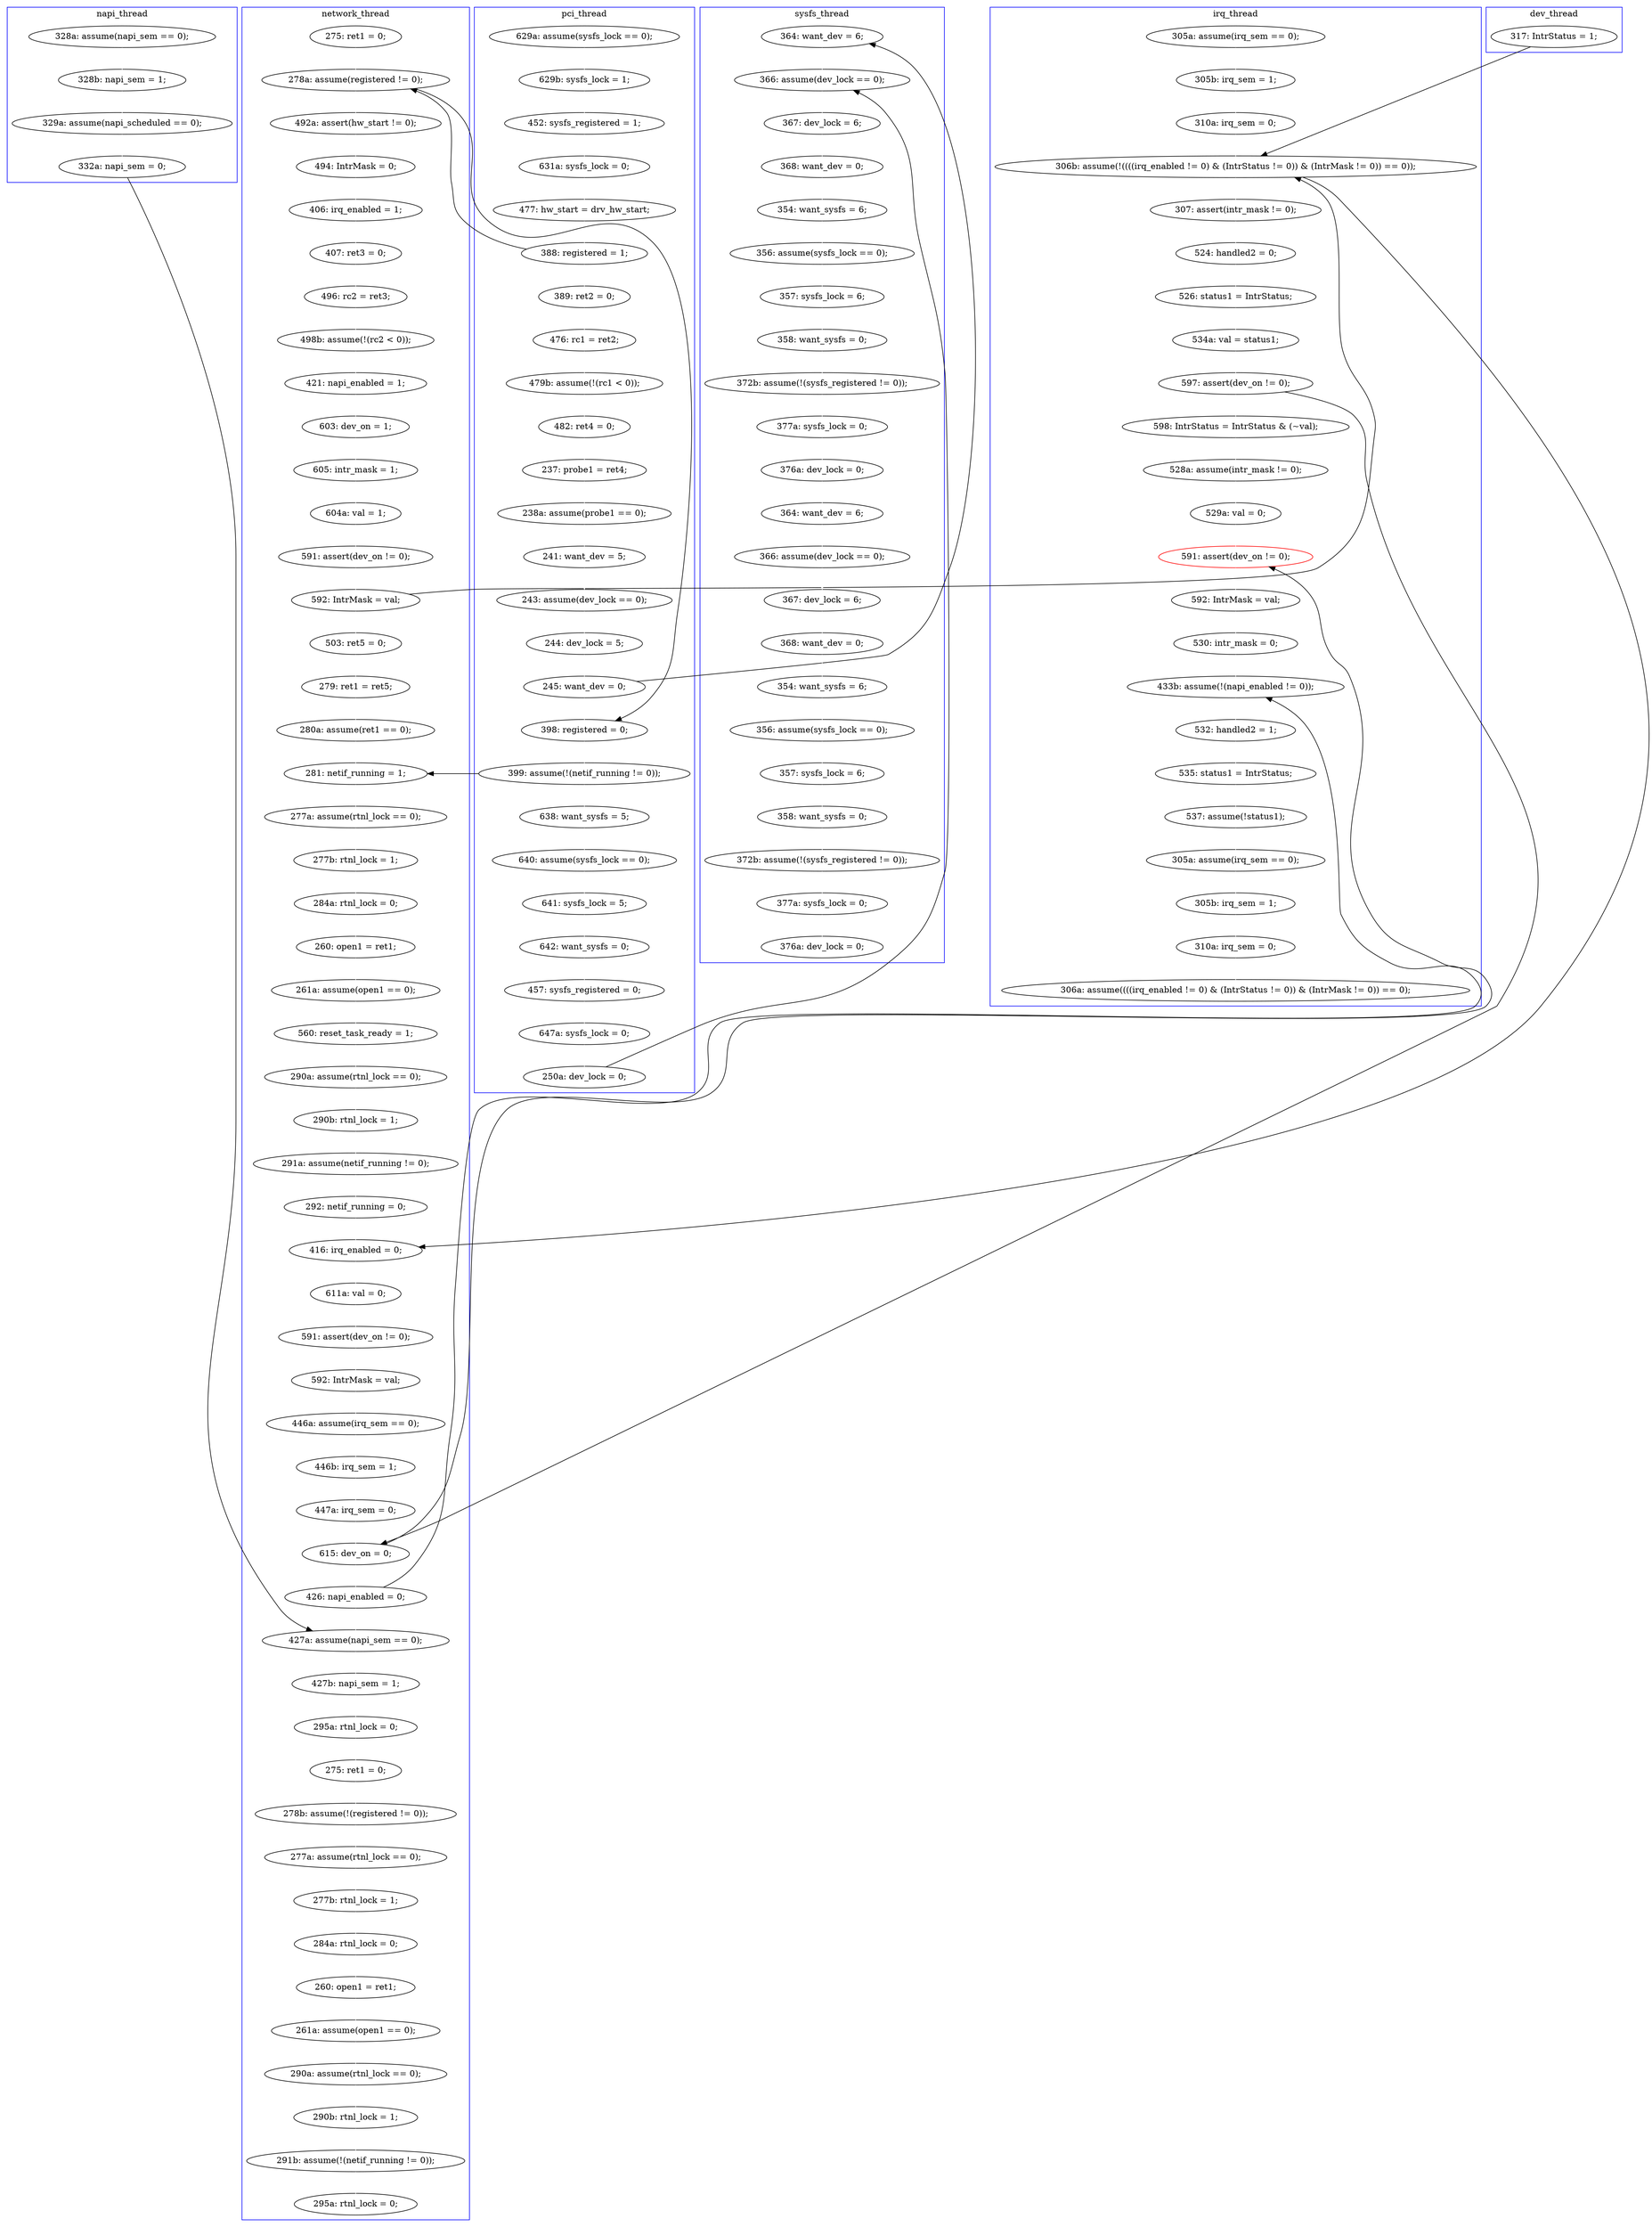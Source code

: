 digraph Counterexample {
	147 -> 170 [color = white, style = solid]
	126 -> 130 [color = white, style = solid]
	157 -> 158 [color = white, style = solid]
	181 -> 234 [color = white, style = solid]
	154 -> 155 [color = white, style = solid]
	144 -> 146 [color = black, style = solid, constraint = false]
	133 -> 137 [color = white, style = solid]
	247 -> 248 [color = white, style = solid]
	265 -> 266 [color = white, style = solid]
	95 -> 96 [color = white, style = solid]
	150 -> 153 [color = white, style = solid]
	112 -> 113 [color = white, style = solid]
	257 -> 265 [color = white, style = solid]
	68 -> 69 [color = white, style = solid]
	35 -> 40 [color = white, style = solid]
	204 -> 209 [color = white, style = solid]
	216 -> 217 [color = white, style = solid]
	252 -> 253 [color = white, style = solid]
	146 -> 147 [color = white, style = solid]
	33 -> 35 [color = white, style = solid]
	284 -> 285 [color = white, style = solid]
	113 -> 114 [color = white, style = solid]
	77 -> 80 [color = white, style = solid]
	177 -> 180 [color = white, style = solid]
	53 -> 54 [color = white, style = solid]
	274 -> 275 [color = white, style = solid]
	131 -> 135 [color = white, style = solid]
	31 -> 33 [color = white, style = solid]
	174 -> 176 [color = white, style = solid]
	219 -> 234 [color = black, style = solid, constraint = false]
	291 -> 293 [color = white, style = solid]
	288 -> 289 [color = white, style = solid]
	225 -> 228 [color = white, style = solid]
	289 -> 290 [color = white, style = solid]
	168 -> 184 [color = white, style = solid]
	118 -> 119 [color = white, style = solid]
	240 -> 245 [color = white, style = solid]
	52 -> 53 [color = white, style = solid]
	209 -> 210 [color = white, style = solid]
	210 -> 215 [color = white, style = solid]
	42 -> 45 [color = white, style = solid]
	40 -> 76 [color = black, style = solid, constraint = false]
	94 -> 95 [color = white, style = solid]
	269 -> 273 [color = white, style = solid]
	46 -> 47 [color = white, style = solid]
	286 -> 287 [color = white, style = solid]
	184 -> 185 [color = white, style = solid]
	158 -> 161 [color = white, style = solid]
	80 -> 154 [color = black, style = solid, constraint = false]
	51 -> 52 [color = white, style = solid]
	108 -> 112 [color = white, style = solid]
	135 -> 143 [color = white, style = solid]
	54 -> 77 [color = white, style = solid]
	170 -> 172 [color = white, style = solid]
	149 -> 150 [color = white, style = solid]
	224 -> 225 [color = white, style = solid]
	100 -> 102 [color = white, style = solid]
	282 -> 284 [color = white, style = solid]
	228 -> 238 [color = white, style = solid]
	215 -> 216 [color = white, style = solid]
	71 -> 83 [color = white, style = solid]
	47 -> 50 [color = white, style = solid]
	185 -> 187 [color = white, style = solid]
	201 -> 206 [color = white, style = solid]
	266 -> 268 [color = white, style = solid]
	248 -> 269 [color = white, style = solid]
	40 -> 41 [color = white, style = solid]
	114 -> 117 [color = white, style = solid]
	273 -> 274 [color = white, style = solid]
	28 -> 31 [color = white, style = solid]
	90 -> 106 [color = white, style = solid]
	117 -> 199 [color = white, style = solid]
	172 -> 174 [color = white, style = solid]
	180 -> 181 [color = white, style = solid]
	76 -> 77 [color = black, style = solid, constraint = false]
	137 -> 146 [color = white, style = solid]
	41 -> 42 [color = white, style = solid]
	193 -> 204 [color = white, style = solid]
	45 -> 46 [color = white, style = solid]
	235 -> 240 [color = white, style = solid]
	54 -> 108 [color = black, style = solid, constraint = false]
	50 -> 51 [color = white, style = solid]
	200 -> 201 [color = white, style = solid]
	219 -> 223 [color = white, style = solid]
	74 -> 76 [color = white, style = solid]
	120 -> 123 [color = white, style = solid]
	102 -> 109 [color = white, style = solid]
	245 -> 247 [color = white, style = solid]
	275 -> 277 [color = white, style = solid]
	76 -> 90 [color = white, style = solid]
	293 -> 294 [color = white, style = solid]
	123 -> 126 [color = white, style = solid]
	268 -> 301 [color = white, style = solid]
	93 -> 94 [color = white, style = solid]
	144 -> 149 [color = white, style = solid]
	130 -> 131 [color = white, style = solid]
	27 -> 28 [color = white, style = solid]
	254 -> 257 [color = white, style = solid]
	223 -> 245 [color = black, style = solid, constraint = false]
	69 -> 71 [color = white, style = solid]
	143 -> 144 [color = white, style = solid]
	153 -> 154 [color = white, style = solid]
	290 -> 291 [color = white, style = solid]
	217 -> 219 [color = white, style = solid]
	80 -> 93 [color = white, style = solid]
	109 -> 112 [color = black, style = solid, constraint = false]
	156 -> 157 [color = white, style = solid]
	223 -> 224 [color = white, style = solid]
	146 -> 193 [color = black, style = solid, constraint = false]
	132 -> 133 [color = white, style = solid]
	199 -> 200 [color = white, style = solid]
	206 -> 281 [color = white, style = solid]
	253 -> 254 [color = white, style = solid]
	161 -> 168 [color = white, style = solid]
	285 -> 286 [color = white, style = solid]
	176 -> 177 [color = white, style = solid]
	176 -> 219 [color = black, style = solid, constraint = false]
	106 -> 118 [color = white, style = solid]
	281 -> 282 [color = white, style = solid]
	188 -> 193 [color = white, style = solid]
	234 -> 235 [color = white, style = solid]
	187 -> 188 [color = white, style = solid]
	238 -> 241 [color = white, style = solid]
	251 -> 252 [color = white, style = solid]
	119 -> 120 [color = white, style = solid]
	83 -> 224 [color = black, style = solid, constraint = false]
	241 -> 251 [color = white, style = solid]
	294 -> 295 [color = white, style = solid]
	96 -> 100 [color = white, style = solid]
	155 -> 156 [color = white, style = solid]
	141 -> 146 [color = black, style = solid, constraint = false]
	287 -> 288 [color = white, style = solid]
	subgraph cluster7 {
		label = dev_thread
		color = blue
		141  [label = "317: IntrStatus = 1;"]
	}
	subgraph cluster4 {
		label = napi_thread
		color = blue
		69  [label = "328b: napi_sem = 1;"]
		71  [label = "329a: assume(napi_scheduled == 0);"]
		68  [label = "328a: assume(napi_sem == 0);"]
		83  [label = "332a: napi_sem = 0;"]
	}
	subgraph cluster3 {
		label = irq_thread
		color = blue
		269  [label = "537: assume(!status1);"]
		181  [label = "529a: val = 0;"]
		132  [label = "305a: assume(irq_sem == 0);"]
		137  [label = "310a: irq_sem = 0;"]
		172  [label = "526: status1 = IntrStatus;"]
		248  [label = "535: status1 = IntrStatus;"]
		273  [label = "305a: assume(irq_sem == 0);"]
		177  [label = "598: IntrStatus = IntrStatus & (~val);"]
		240  [label = "530: intr_mask = 0;"]
		147  [label = "307: assert(intr_mask != 0);"]
		133  [label = "305b: irq_sem = 1;"]
		176  [label = "597: assert(dev_on != 0);"]
		247  [label = "532: handled2 = 1;"]
		235  [label = "592: IntrMask = val;"]
		180  [label = "528a: assume(intr_mask != 0);"]
		234  [label = "591: assert(dev_on != 0);", color = red]
		275  [label = "310a: irq_sem = 0;"]
		245  [label = "433b: assume(!(napi_enabled != 0));"]
		170  [label = "524: handled2 = 0;"]
		174  [label = "534a: val = status1;"]
		274  [label = "305b: irq_sem = 1;"]
		146  [label = "306b: assume(!((((irq_enabled != 0) & (IntrStatus != 0)) & (IntrMask != 0)) == 0));"]
		277  [label = "306a: assume((((irq_enabled != 0) & (IntrStatus != 0)) & (IntrMask != 0)) == 0);"]
	}
	subgraph cluster6 {
		label = sysfs_thread
		color = blue
		206  [label = "372b: assume(!(sysfs_registered != 0));"]
		294  [label = "377a: sysfs_lock = 0;"]
		295  [label = "376a: dev_lock = 0;"]
		286  [label = "367: dev_lock = 6;"]
		113  [label = "367: dev_lock = 6;"]
		281  [label = "377a: sysfs_lock = 0;"]
		199  [label = "356: assume(sysfs_lock == 0);"]
		284  [label = "364: want_dev = 6;"]
		285  [label = "366: assume(dev_lock == 0);"]
		290  [label = "357: sysfs_lock = 6;"]
		289  [label = "356: assume(sysfs_lock == 0);"]
		201  [label = "358: want_sysfs = 0;"]
		200  [label = "357: sysfs_lock = 6;"]
		288  [label = "354: want_sysfs = 6;"]
		291  [label = "358: want_sysfs = 0;"]
		287  [label = "368: want_dev = 0;"]
		108  [label = "364: want_dev = 6;"]
		293  [label = "372b: assume(!(sysfs_registered != 0));"]
		282  [label = "376a: dev_lock = 0;"]
		114  [label = "368: want_dev = 0;"]
		117  [label = "354: want_sysfs = 6;"]
		112  [label = "366: assume(dev_lock == 0);"]
	}
	subgraph cluster1 {
		label = pci_thread
		color = blue
		96  [label = "642: want_sysfs = 0;"]
		41  [label = "389: ret2 = 0;"]
		100  [label = "457: sysfs_registered = 0;"]
		51  [label = "241: want_dev = 5;"]
		40  [label = "388: registered = 1;"]
		109  [label = "250a: dev_lock = 0;"]
		47  [label = "237: probe1 = ret4;"]
		93  [label = "638: want_sysfs = 5;"]
		52  [label = "243: assume(dev_lock == 0);"]
		27  [label = "629a: assume(sysfs_lock == 0);"]
		77  [label = "398: registered = 0;"]
		94  [label = "640: assume(sysfs_lock == 0);"]
		95  [label = "641: sysfs_lock = 5;"]
		33  [label = "631a: sysfs_lock = 0;"]
		80  [label = "399: assume(!(netif_running != 0));"]
		102  [label = "647a: sysfs_lock = 0;"]
		53  [label = "244: dev_lock = 5;"]
		31  [label = "452: sysfs_registered = 1;"]
		35  [label = "477: hw_start = drv_hw_start;"]
		42  [label = "476: rc1 = ret2;"]
		54  [label = "245: want_dev = 0;"]
		28  [label = "629b: sysfs_lock = 1;"]
		50  [label = "238a: assume(probe1 == 0);"]
		46  [label = "482: ret4 = 0;"]
		45  [label = "479b: assume(!(rc1 < 0));"]
	}
	subgraph cluster2 {
		label = network_thread
		color = blue
		228  [label = "295a: rtnl_lock = 0;"]
		76  [label = "278a: assume(registered != 0);"]
		118  [label = "406: irq_enabled = 1;"]
		157  [label = "284a: rtnl_lock = 0;"]
		185  [label = "290b: rtnl_lock = 1;"]
		150  [label = "279: ret1 = ret5;"]
		154  [label = "281: netif_running = 1;"]
		106  [label = "494: IntrMask = 0;"]
		254  [label = "260: open1 = ret1;"]
		238  [label = "275: ret1 = 0;"]
		204  [label = "611a: val = 0;"]
		135  [label = "604a: val = 1;"]
		225  [label = "427b: napi_sem = 1;"]
		90  [label = "492a: assert(hw_start != 0);"]
		126  [label = "421: napi_enabled = 1;"]
		215  [label = "446a: assume(irq_sem == 0);"]
		253  [label = "284a: rtnl_lock = 0;"]
		74  [label = "275: ret1 = 0;"]
		257  [label = "261a: assume(open1 == 0);"]
		265  [label = "290a: assume(rtnl_lock == 0);"]
		188  [label = "292: netif_running = 0;"]
		187  [label = "291a: assume(netif_running != 0);"]
		223  [label = "426: napi_enabled = 0;"]
		119  [label = "407: ret3 = 0;"]
		144  [label = "592: IntrMask = val;"]
		241  [label = "278b: assume(!(registered != 0));"]
		224  [label = "427a: assume(napi_sem == 0);"]
		155  [label = "277a: assume(rtnl_lock == 0);"]
		123  [label = "498b: assume(!(rc2 < 0));"]
		217  [label = "447a: irq_sem = 0;"]
		251  [label = "277a: assume(rtnl_lock == 0);"]
		153  [label = "280a: assume(ret1 == 0);"]
		193  [label = "416: irq_enabled = 0;"]
		156  [label = "277b: rtnl_lock = 1;"]
		301  [label = "295a: rtnl_lock = 0;"]
		158  [label = "260: open1 = ret1;"]
		168  [label = "560: reset_task_ready = 1;"]
		143  [label = "591: assert(dev_on != 0);"]
		130  [label = "603: dev_on = 1;"]
		266  [label = "290b: rtnl_lock = 1;"]
		209  [label = "591: assert(dev_on != 0);"]
		131  [label = "605: intr_mask = 1;"]
		216  [label = "446b: irq_sem = 1;"]
		161  [label = "261a: assume(open1 == 0);"]
		268  [label = "291b: assume(!(netif_running != 0));"]
		252  [label = "277b: rtnl_lock = 1;"]
		149  [label = "503: ret5 = 0;"]
		184  [label = "290a: assume(rtnl_lock == 0);"]
		219  [label = "615: dev_on = 0;"]
		120  [label = "496: rc2 = ret3;"]
		210  [label = "592: IntrMask = val;"]
	}
}